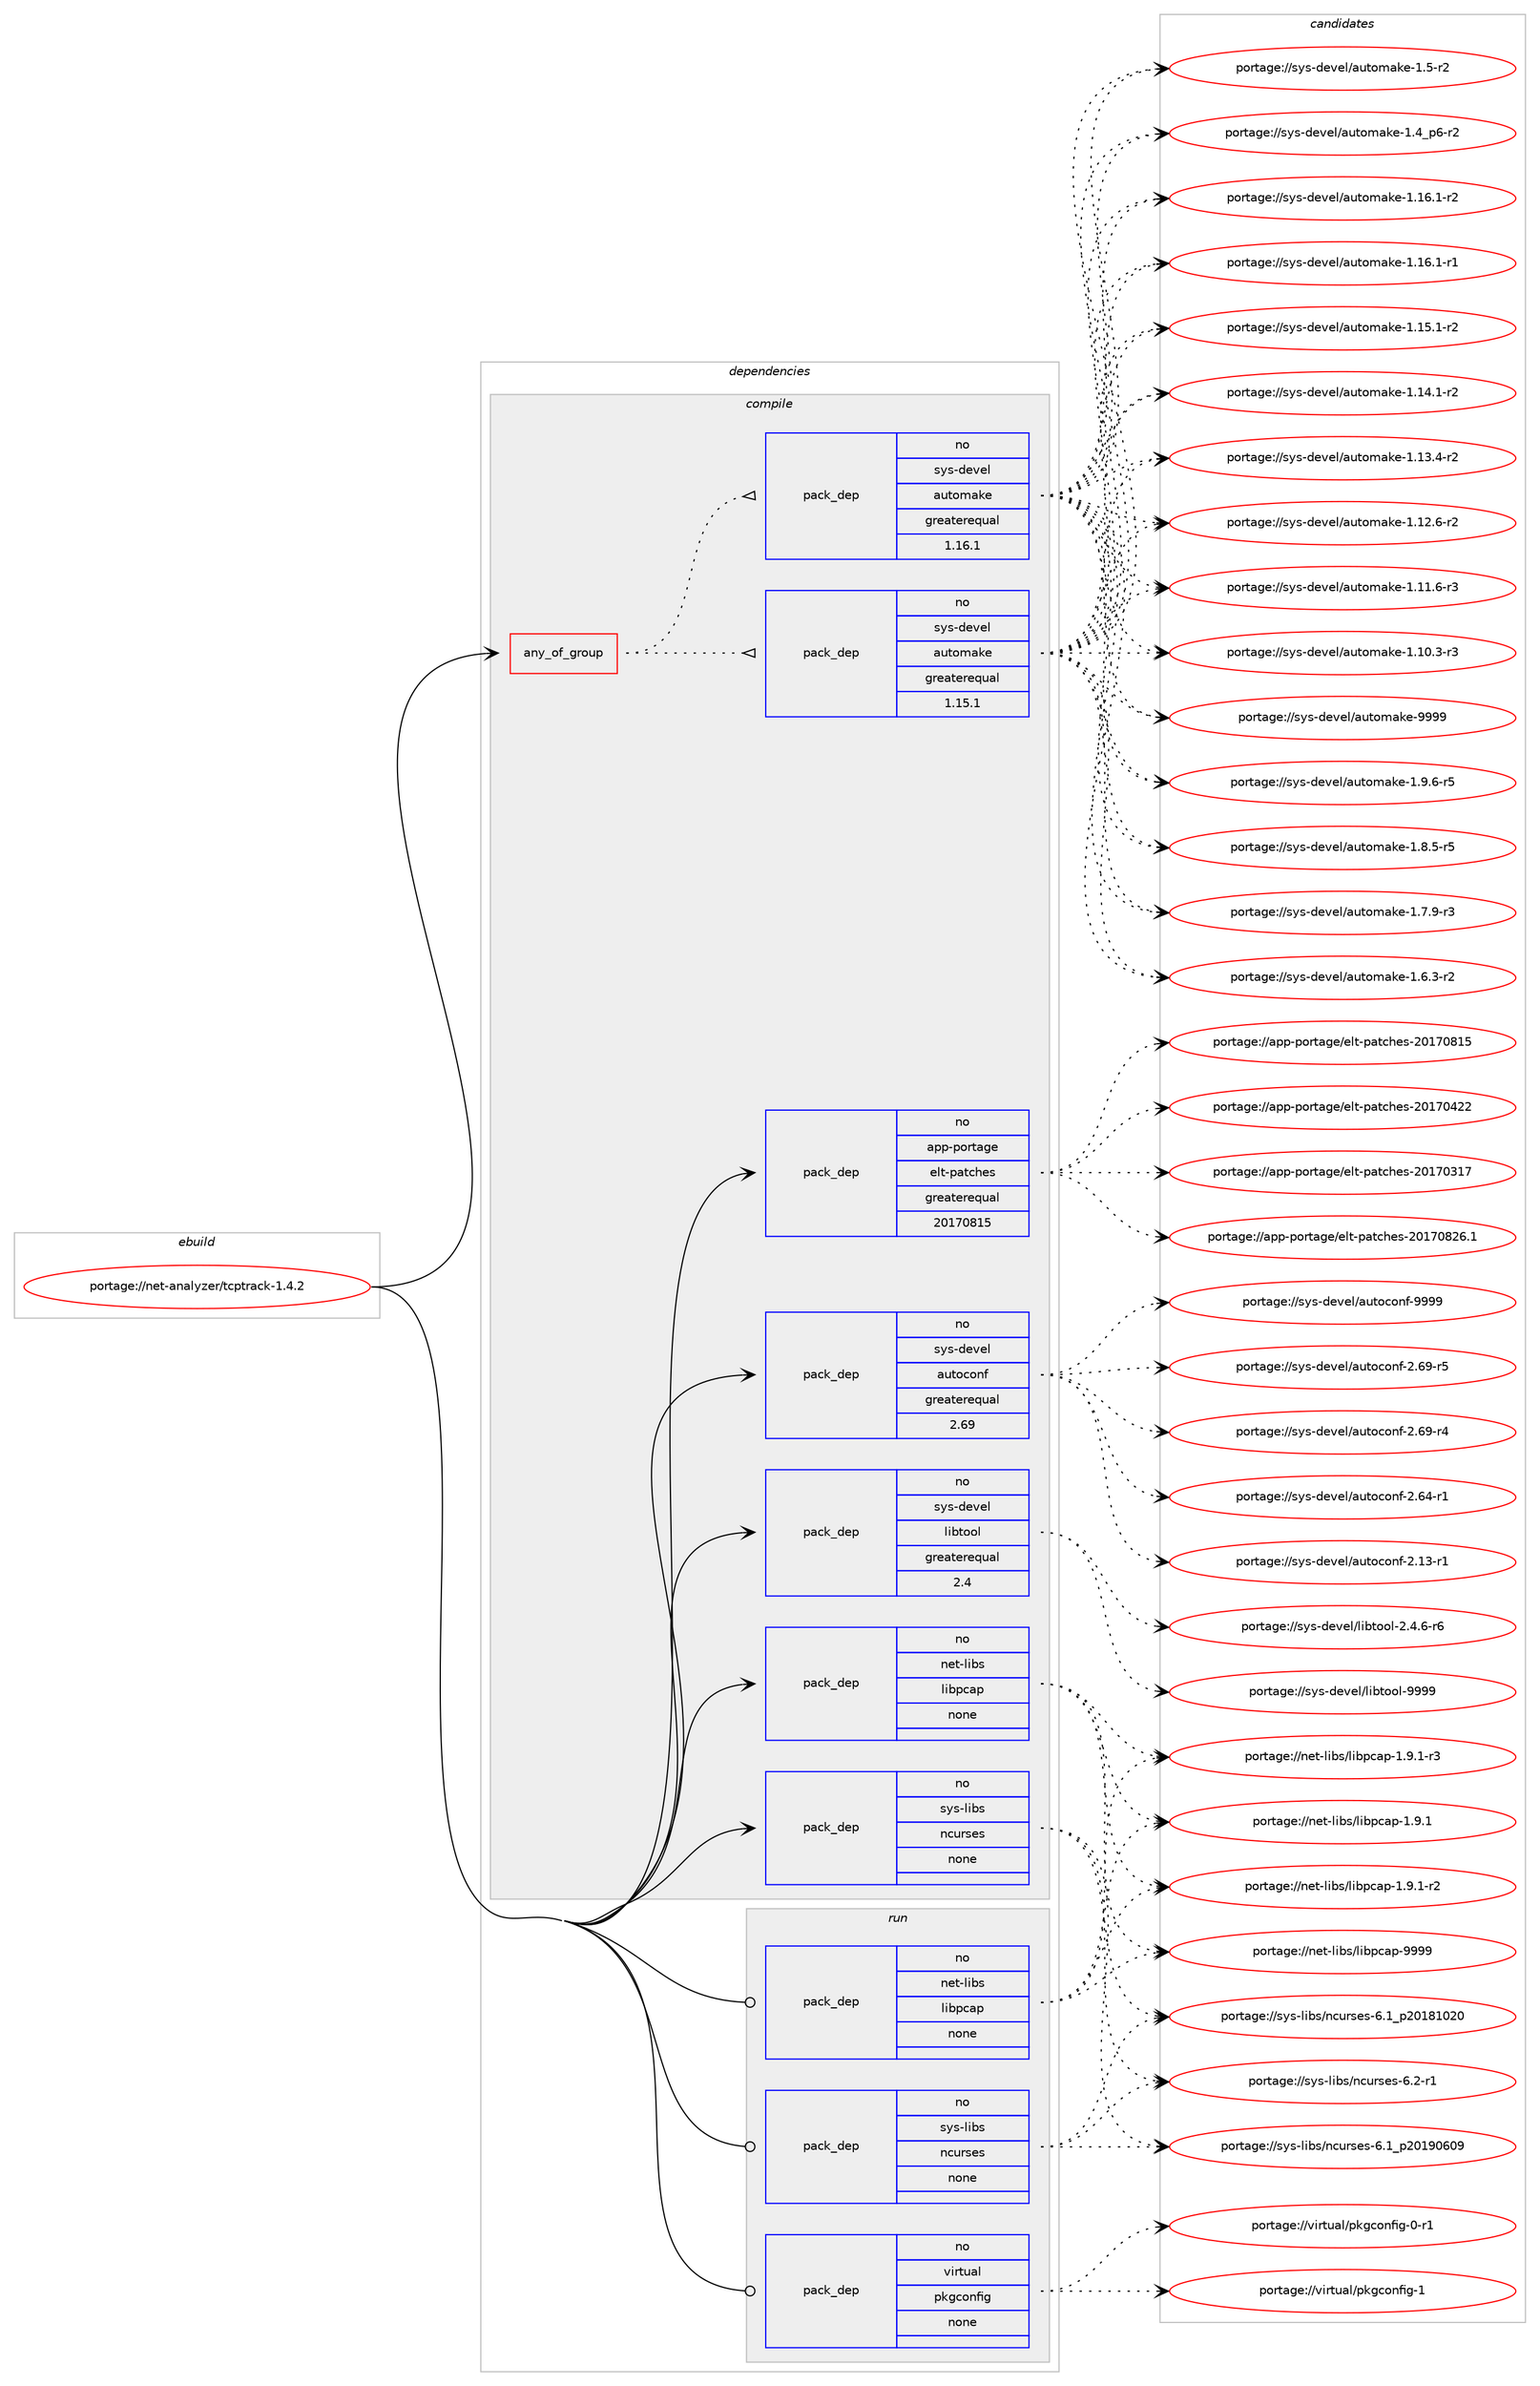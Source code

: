 digraph prolog {

# *************
# Graph options
# *************

newrank=true;
concentrate=true;
compound=true;
graph [rankdir=LR,fontname=Helvetica,fontsize=10,ranksep=1.5];#, ranksep=2.5, nodesep=0.2];
edge  [arrowhead=vee];
node  [fontname=Helvetica,fontsize=10];

# **********
# The ebuild
# **********

subgraph cluster_leftcol {
color=gray;
rank=same;
label=<<i>ebuild</i>>;
id [label="portage://net-analyzer/tcptrack-1.4.2", color=red, width=4, href="../net-analyzer/tcptrack-1.4.2.svg"];
}

# ****************
# The dependencies
# ****************

subgraph cluster_midcol {
color=gray;
label=<<i>dependencies</i>>;
subgraph cluster_compile {
fillcolor="#eeeeee";
style=filled;
label=<<i>compile</i>>;
subgraph any1587 {
dependency88871 [label=<<TABLE BORDER="0" CELLBORDER="1" CELLSPACING="0" CELLPADDING="4"><TR><TD CELLPADDING="10">any_of_group</TD></TR></TABLE>>, shape=none, color=red];subgraph pack67890 {
dependency88872 [label=<<TABLE BORDER="0" CELLBORDER="1" CELLSPACING="0" CELLPADDING="4" WIDTH="220"><TR><TD ROWSPAN="6" CELLPADDING="30">pack_dep</TD></TR><TR><TD WIDTH="110">no</TD></TR><TR><TD>sys-devel</TD></TR><TR><TD>automake</TD></TR><TR><TD>greaterequal</TD></TR><TR><TD>1.16.1</TD></TR></TABLE>>, shape=none, color=blue];
}
dependency88871:e -> dependency88872:w [weight=20,style="dotted",arrowhead="oinv"];
subgraph pack67891 {
dependency88873 [label=<<TABLE BORDER="0" CELLBORDER="1" CELLSPACING="0" CELLPADDING="4" WIDTH="220"><TR><TD ROWSPAN="6" CELLPADDING="30">pack_dep</TD></TR><TR><TD WIDTH="110">no</TD></TR><TR><TD>sys-devel</TD></TR><TR><TD>automake</TD></TR><TR><TD>greaterequal</TD></TR><TR><TD>1.15.1</TD></TR></TABLE>>, shape=none, color=blue];
}
dependency88871:e -> dependency88873:w [weight=20,style="dotted",arrowhead="oinv"];
}
id:e -> dependency88871:w [weight=20,style="solid",arrowhead="vee"];
subgraph pack67892 {
dependency88874 [label=<<TABLE BORDER="0" CELLBORDER="1" CELLSPACING="0" CELLPADDING="4" WIDTH="220"><TR><TD ROWSPAN="6" CELLPADDING="30">pack_dep</TD></TR><TR><TD WIDTH="110">no</TD></TR><TR><TD>app-portage</TD></TR><TR><TD>elt-patches</TD></TR><TR><TD>greaterequal</TD></TR><TR><TD>20170815</TD></TR></TABLE>>, shape=none, color=blue];
}
id:e -> dependency88874:w [weight=20,style="solid",arrowhead="vee"];
subgraph pack67893 {
dependency88875 [label=<<TABLE BORDER="0" CELLBORDER="1" CELLSPACING="0" CELLPADDING="4" WIDTH="220"><TR><TD ROWSPAN="6" CELLPADDING="30">pack_dep</TD></TR><TR><TD WIDTH="110">no</TD></TR><TR><TD>net-libs</TD></TR><TR><TD>libpcap</TD></TR><TR><TD>none</TD></TR><TR><TD></TD></TR></TABLE>>, shape=none, color=blue];
}
id:e -> dependency88875:w [weight=20,style="solid",arrowhead="vee"];
subgraph pack67894 {
dependency88876 [label=<<TABLE BORDER="0" CELLBORDER="1" CELLSPACING="0" CELLPADDING="4" WIDTH="220"><TR><TD ROWSPAN="6" CELLPADDING="30">pack_dep</TD></TR><TR><TD WIDTH="110">no</TD></TR><TR><TD>sys-devel</TD></TR><TR><TD>autoconf</TD></TR><TR><TD>greaterequal</TD></TR><TR><TD>2.69</TD></TR></TABLE>>, shape=none, color=blue];
}
id:e -> dependency88876:w [weight=20,style="solid",arrowhead="vee"];
subgraph pack67895 {
dependency88877 [label=<<TABLE BORDER="0" CELLBORDER="1" CELLSPACING="0" CELLPADDING="4" WIDTH="220"><TR><TD ROWSPAN="6" CELLPADDING="30">pack_dep</TD></TR><TR><TD WIDTH="110">no</TD></TR><TR><TD>sys-devel</TD></TR><TR><TD>libtool</TD></TR><TR><TD>greaterequal</TD></TR><TR><TD>2.4</TD></TR></TABLE>>, shape=none, color=blue];
}
id:e -> dependency88877:w [weight=20,style="solid",arrowhead="vee"];
subgraph pack67896 {
dependency88878 [label=<<TABLE BORDER="0" CELLBORDER="1" CELLSPACING="0" CELLPADDING="4" WIDTH="220"><TR><TD ROWSPAN="6" CELLPADDING="30">pack_dep</TD></TR><TR><TD WIDTH="110">no</TD></TR><TR><TD>sys-libs</TD></TR><TR><TD>ncurses</TD></TR><TR><TD>none</TD></TR><TR><TD></TD></TR></TABLE>>, shape=none, color=blue];
}
id:e -> dependency88878:w [weight=20,style="solid",arrowhead="vee"];
}
subgraph cluster_compileandrun {
fillcolor="#eeeeee";
style=filled;
label=<<i>compile and run</i>>;
}
subgraph cluster_run {
fillcolor="#eeeeee";
style=filled;
label=<<i>run</i>>;
subgraph pack67897 {
dependency88879 [label=<<TABLE BORDER="0" CELLBORDER="1" CELLSPACING="0" CELLPADDING="4" WIDTH="220"><TR><TD ROWSPAN="6" CELLPADDING="30">pack_dep</TD></TR><TR><TD WIDTH="110">no</TD></TR><TR><TD>net-libs</TD></TR><TR><TD>libpcap</TD></TR><TR><TD>none</TD></TR><TR><TD></TD></TR></TABLE>>, shape=none, color=blue];
}
id:e -> dependency88879:w [weight=20,style="solid",arrowhead="odot"];
subgraph pack67898 {
dependency88880 [label=<<TABLE BORDER="0" CELLBORDER="1" CELLSPACING="0" CELLPADDING="4" WIDTH="220"><TR><TD ROWSPAN="6" CELLPADDING="30">pack_dep</TD></TR><TR><TD WIDTH="110">no</TD></TR><TR><TD>sys-libs</TD></TR><TR><TD>ncurses</TD></TR><TR><TD>none</TD></TR><TR><TD></TD></TR></TABLE>>, shape=none, color=blue];
}
id:e -> dependency88880:w [weight=20,style="solid",arrowhead="odot"];
subgraph pack67899 {
dependency88881 [label=<<TABLE BORDER="0" CELLBORDER="1" CELLSPACING="0" CELLPADDING="4" WIDTH="220"><TR><TD ROWSPAN="6" CELLPADDING="30">pack_dep</TD></TR><TR><TD WIDTH="110">no</TD></TR><TR><TD>virtual</TD></TR><TR><TD>pkgconfig</TD></TR><TR><TD>none</TD></TR><TR><TD></TD></TR></TABLE>>, shape=none, color=blue];
}
id:e -> dependency88881:w [weight=20,style="solid",arrowhead="odot"];
}
}

# **************
# The candidates
# **************

subgraph cluster_choices {
rank=same;
color=gray;
label=<<i>candidates</i>>;

subgraph choice67890 {
color=black;
nodesep=1;
choice115121115451001011181011084797117116111109971071014557575757 [label="portage://sys-devel/automake-9999", color=red, width=4,href="../sys-devel/automake-9999.svg"];
choice115121115451001011181011084797117116111109971071014549465746544511453 [label="portage://sys-devel/automake-1.9.6-r5", color=red, width=4,href="../sys-devel/automake-1.9.6-r5.svg"];
choice115121115451001011181011084797117116111109971071014549465646534511453 [label="portage://sys-devel/automake-1.8.5-r5", color=red, width=4,href="../sys-devel/automake-1.8.5-r5.svg"];
choice115121115451001011181011084797117116111109971071014549465546574511451 [label="portage://sys-devel/automake-1.7.9-r3", color=red, width=4,href="../sys-devel/automake-1.7.9-r3.svg"];
choice115121115451001011181011084797117116111109971071014549465446514511450 [label="portage://sys-devel/automake-1.6.3-r2", color=red, width=4,href="../sys-devel/automake-1.6.3-r2.svg"];
choice11512111545100101118101108479711711611110997107101454946534511450 [label="portage://sys-devel/automake-1.5-r2", color=red, width=4,href="../sys-devel/automake-1.5-r2.svg"];
choice115121115451001011181011084797117116111109971071014549465295112544511450 [label="portage://sys-devel/automake-1.4_p6-r2", color=red, width=4,href="../sys-devel/automake-1.4_p6-r2.svg"];
choice11512111545100101118101108479711711611110997107101454946495446494511450 [label="portage://sys-devel/automake-1.16.1-r2", color=red, width=4,href="../sys-devel/automake-1.16.1-r2.svg"];
choice11512111545100101118101108479711711611110997107101454946495446494511449 [label="portage://sys-devel/automake-1.16.1-r1", color=red, width=4,href="../sys-devel/automake-1.16.1-r1.svg"];
choice11512111545100101118101108479711711611110997107101454946495346494511450 [label="portage://sys-devel/automake-1.15.1-r2", color=red, width=4,href="../sys-devel/automake-1.15.1-r2.svg"];
choice11512111545100101118101108479711711611110997107101454946495246494511450 [label="portage://sys-devel/automake-1.14.1-r2", color=red, width=4,href="../sys-devel/automake-1.14.1-r2.svg"];
choice11512111545100101118101108479711711611110997107101454946495146524511450 [label="portage://sys-devel/automake-1.13.4-r2", color=red, width=4,href="../sys-devel/automake-1.13.4-r2.svg"];
choice11512111545100101118101108479711711611110997107101454946495046544511450 [label="portage://sys-devel/automake-1.12.6-r2", color=red, width=4,href="../sys-devel/automake-1.12.6-r2.svg"];
choice11512111545100101118101108479711711611110997107101454946494946544511451 [label="portage://sys-devel/automake-1.11.6-r3", color=red, width=4,href="../sys-devel/automake-1.11.6-r3.svg"];
choice11512111545100101118101108479711711611110997107101454946494846514511451 [label="portage://sys-devel/automake-1.10.3-r3", color=red, width=4,href="../sys-devel/automake-1.10.3-r3.svg"];
dependency88872:e -> choice115121115451001011181011084797117116111109971071014557575757:w [style=dotted,weight="100"];
dependency88872:e -> choice115121115451001011181011084797117116111109971071014549465746544511453:w [style=dotted,weight="100"];
dependency88872:e -> choice115121115451001011181011084797117116111109971071014549465646534511453:w [style=dotted,weight="100"];
dependency88872:e -> choice115121115451001011181011084797117116111109971071014549465546574511451:w [style=dotted,weight="100"];
dependency88872:e -> choice115121115451001011181011084797117116111109971071014549465446514511450:w [style=dotted,weight="100"];
dependency88872:e -> choice11512111545100101118101108479711711611110997107101454946534511450:w [style=dotted,weight="100"];
dependency88872:e -> choice115121115451001011181011084797117116111109971071014549465295112544511450:w [style=dotted,weight="100"];
dependency88872:e -> choice11512111545100101118101108479711711611110997107101454946495446494511450:w [style=dotted,weight="100"];
dependency88872:e -> choice11512111545100101118101108479711711611110997107101454946495446494511449:w [style=dotted,weight="100"];
dependency88872:e -> choice11512111545100101118101108479711711611110997107101454946495346494511450:w [style=dotted,weight="100"];
dependency88872:e -> choice11512111545100101118101108479711711611110997107101454946495246494511450:w [style=dotted,weight="100"];
dependency88872:e -> choice11512111545100101118101108479711711611110997107101454946495146524511450:w [style=dotted,weight="100"];
dependency88872:e -> choice11512111545100101118101108479711711611110997107101454946495046544511450:w [style=dotted,weight="100"];
dependency88872:e -> choice11512111545100101118101108479711711611110997107101454946494946544511451:w [style=dotted,weight="100"];
dependency88872:e -> choice11512111545100101118101108479711711611110997107101454946494846514511451:w [style=dotted,weight="100"];
}
subgraph choice67891 {
color=black;
nodesep=1;
choice115121115451001011181011084797117116111109971071014557575757 [label="portage://sys-devel/automake-9999", color=red, width=4,href="../sys-devel/automake-9999.svg"];
choice115121115451001011181011084797117116111109971071014549465746544511453 [label="portage://sys-devel/automake-1.9.6-r5", color=red, width=4,href="../sys-devel/automake-1.9.6-r5.svg"];
choice115121115451001011181011084797117116111109971071014549465646534511453 [label="portage://sys-devel/automake-1.8.5-r5", color=red, width=4,href="../sys-devel/automake-1.8.5-r5.svg"];
choice115121115451001011181011084797117116111109971071014549465546574511451 [label="portage://sys-devel/automake-1.7.9-r3", color=red, width=4,href="../sys-devel/automake-1.7.9-r3.svg"];
choice115121115451001011181011084797117116111109971071014549465446514511450 [label="portage://sys-devel/automake-1.6.3-r2", color=red, width=4,href="../sys-devel/automake-1.6.3-r2.svg"];
choice11512111545100101118101108479711711611110997107101454946534511450 [label="portage://sys-devel/automake-1.5-r2", color=red, width=4,href="../sys-devel/automake-1.5-r2.svg"];
choice115121115451001011181011084797117116111109971071014549465295112544511450 [label="portage://sys-devel/automake-1.4_p6-r2", color=red, width=4,href="../sys-devel/automake-1.4_p6-r2.svg"];
choice11512111545100101118101108479711711611110997107101454946495446494511450 [label="portage://sys-devel/automake-1.16.1-r2", color=red, width=4,href="../sys-devel/automake-1.16.1-r2.svg"];
choice11512111545100101118101108479711711611110997107101454946495446494511449 [label="portage://sys-devel/automake-1.16.1-r1", color=red, width=4,href="../sys-devel/automake-1.16.1-r1.svg"];
choice11512111545100101118101108479711711611110997107101454946495346494511450 [label="portage://sys-devel/automake-1.15.1-r2", color=red, width=4,href="../sys-devel/automake-1.15.1-r2.svg"];
choice11512111545100101118101108479711711611110997107101454946495246494511450 [label="portage://sys-devel/automake-1.14.1-r2", color=red, width=4,href="../sys-devel/automake-1.14.1-r2.svg"];
choice11512111545100101118101108479711711611110997107101454946495146524511450 [label="portage://sys-devel/automake-1.13.4-r2", color=red, width=4,href="../sys-devel/automake-1.13.4-r2.svg"];
choice11512111545100101118101108479711711611110997107101454946495046544511450 [label="portage://sys-devel/automake-1.12.6-r2", color=red, width=4,href="../sys-devel/automake-1.12.6-r2.svg"];
choice11512111545100101118101108479711711611110997107101454946494946544511451 [label="portage://sys-devel/automake-1.11.6-r3", color=red, width=4,href="../sys-devel/automake-1.11.6-r3.svg"];
choice11512111545100101118101108479711711611110997107101454946494846514511451 [label="portage://sys-devel/automake-1.10.3-r3", color=red, width=4,href="../sys-devel/automake-1.10.3-r3.svg"];
dependency88873:e -> choice115121115451001011181011084797117116111109971071014557575757:w [style=dotted,weight="100"];
dependency88873:e -> choice115121115451001011181011084797117116111109971071014549465746544511453:w [style=dotted,weight="100"];
dependency88873:e -> choice115121115451001011181011084797117116111109971071014549465646534511453:w [style=dotted,weight="100"];
dependency88873:e -> choice115121115451001011181011084797117116111109971071014549465546574511451:w [style=dotted,weight="100"];
dependency88873:e -> choice115121115451001011181011084797117116111109971071014549465446514511450:w [style=dotted,weight="100"];
dependency88873:e -> choice11512111545100101118101108479711711611110997107101454946534511450:w [style=dotted,weight="100"];
dependency88873:e -> choice115121115451001011181011084797117116111109971071014549465295112544511450:w [style=dotted,weight="100"];
dependency88873:e -> choice11512111545100101118101108479711711611110997107101454946495446494511450:w [style=dotted,weight="100"];
dependency88873:e -> choice11512111545100101118101108479711711611110997107101454946495446494511449:w [style=dotted,weight="100"];
dependency88873:e -> choice11512111545100101118101108479711711611110997107101454946495346494511450:w [style=dotted,weight="100"];
dependency88873:e -> choice11512111545100101118101108479711711611110997107101454946495246494511450:w [style=dotted,weight="100"];
dependency88873:e -> choice11512111545100101118101108479711711611110997107101454946495146524511450:w [style=dotted,weight="100"];
dependency88873:e -> choice11512111545100101118101108479711711611110997107101454946495046544511450:w [style=dotted,weight="100"];
dependency88873:e -> choice11512111545100101118101108479711711611110997107101454946494946544511451:w [style=dotted,weight="100"];
dependency88873:e -> choice11512111545100101118101108479711711611110997107101454946494846514511451:w [style=dotted,weight="100"];
}
subgraph choice67892 {
color=black;
nodesep=1;
choice971121124511211111411697103101471011081164511297116991041011154550484955485650544649 [label="portage://app-portage/elt-patches-20170826.1", color=red, width=4,href="../app-portage/elt-patches-20170826.1.svg"];
choice97112112451121111141169710310147101108116451129711699104101115455048495548564953 [label="portage://app-portage/elt-patches-20170815", color=red, width=4,href="../app-portage/elt-patches-20170815.svg"];
choice97112112451121111141169710310147101108116451129711699104101115455048495548525050 [label="portage://app-portage/elt-patches-20170422", color=red, width=4,href="../app-portage/elt-patches-20170422.svg"];
choice97112112451121111141169710310147101108116451129711699104101115455048495548514955 [label="portage://app-portage/elt-patches-20170317", color=red, width=4,href="../app-portage/elt-patches-20170317.svg"];
dependency88874:e -> choice971121124511211111411697103101471011081164511297116991041011154550484955485650544649:w [style=dotted,weight="100"];
dependency88874:e -> choice97112112451121111141169710310147101108116451129711699104101115455048495548564953:w [style=dotted,weight="100"];
dependency88874:e -> choice97112112451121111141169710310147101108116451129711699104101115455048495548525050:w [style=dotted,weight="100"];
dependency88874:e -> choice97112112451121111141169710310147101108116451129711699104101115455048495548514955:w [style=dotted,weight="100"];
}
subgraph choice67893 {
color=black;
nodesep=1;
choice1101011164510810598115471081059811299971124557575757 [label="portage://net-libs/libpcap-9999", color=red, width=4,href="../net-libs/libpcap-9999.svg"];
choice1101011164510810598115471081059811299971124549465746494511451 [label="portage://net-libs/libpcap-1.9.1-r3", color=red, width=4,href="../net-libs/libpcap-1.9.1-r3.svg"];
choice1101011164510810598115471081059811299971124549465746494511450 [label="portage://net-libs/libpcap-1.9.1-r2", color=red, width=4,href="../net-libs/libpcap-1.9.1-r2.svg"];
choice110101116451081059811547108105981129997112454946574649 [label="portage://net-libs/libpcap-1.9.1", color=red, width=4,href="../net-libs/libpcap-1.9.1.svg"];
dependency88875:e -> choice1101011164510810598115471081059811299971124557575757:w [style=dotted,weight="100"];
dependency88875:e -> choice1101011164510810598115471081059811299971124549465746494511451:w [style=dotted,weight="100"];
dependency88875:e -> choice1101011164510810598115471081059811299971124549465746494511450:w [style=dotted,weight="100"];
dependency88875:e -> choice110101116451081059811547108105981129997112454946574649:w [style=dotted,weight="100"];
}
subgraph choice67894 {
color=black;
nodesep=1;
choice115121115451001011181011084797117116111991111101024557575757 [label="portage://sys-devel/autoconf-9999", color=red, width=4,href="../sys-devel/autoconf-9999.svg"];
choice1151211154510010111810110847971171161119911111010245504654574511453 [label="portage://sys-devel/autoconf-2.69-r5", color=red, width=4,href="../sys-devel/autoconf-2.69-r5.svg"];
choice1151211154510010111810110847971171161119911111010245504654574511452 [label="portage://sys-devel/autoconf-2.69-r4", color=red, width=4,href="../sys-devel/autoconf-2.69-r4.svg"];
choice1151211154510010111810110847971171161119911111010245504654524511449 [label="portage://sys-devel/autoconf-2.64-r1", color=red, width=4,href="../sys-devel/autoconf-2.64-r1.svg"];
choice1151211154510010111810110847971171161119911111010245504649514511449 [label="portage://sys-devel/autoconf-2.13-r1", color=red, width=4,href="../sys-devel/autoconf-2.13-r1.svg"];
dependency88876:e -> choice115121115451001011181011084797117116111991111101024557575757:w [style=dotted,weight="100"];
dependency88876:e -> choice1151211154510010111810110847971171161119911111010245504654574511453:w [style=dotted,weight="100"];
dependency88876:e -> choice1151211154510010111810110847971171161119911111010245504654574511452:w [style=dotted,weight="100"];
dependency88876:e -> choice1151211154510010111810110847971171161119911111010245504654524511449:w [style=dotted,weight="100"];
dependency88876:e -> choice1151211154510010111810110847971171161119911111010245504649514511449:w [style=dotted,weight="100"];
}
subgraph choice67895 {
color=black;
nodesep=1;
choice1151211154510010111810110847108105981161111111084557575757 [label="portage://sys-devel/libtool-9999", color=red, width=4,href="../sys-devel/libtool-9999.svg"];
choice1151211154510010111810110847108105981161111111084550465246544511454 [label="portage://sys-devel/libtool-2.4.6-r6", color=red, width=4,href="../sys-devel/libtool-2.4.6-r6.svg"];
dependency88877:e -> choice1151211154510010111810110847108105981161111111084557575757:w [style=dotted,weight="100"];
dependency88877:e -> choice1151211154510010111810110847108105981161111111084550465246544511454:w [style=dotted,weight="100"];
}
subgraph choice67896 {
color=black;
nodesep=1;
choice11512111545108105981154711099117114115101115455446504511449 [label="portage://sys-libs/ncurses-6.2-r1", color=red, width=4,href="../sys-libs/ncurses-6.2-r1.svg"];
choice1151211154510810598115471109911711411510111545544649951125048495748544857 [label="portage://sys-libs/ncurses-6.1_p20190609", color=red, width=4,href="../sys-libs/ncurses-6.1_p20190609.svg"];
choice1151211154510810598115471109911711411510111545544649951125048495649485048 [label="portage://sys-libs/ncurses-6.1_p20181020", color=red, width=4,href="../sys-libs/ncurses-6.1_p20181020.svg"];
dependency88878:e -> choice11512111545108105981154711099117114115101115455446504511449:w [style=dotted,weight="100"];
dependency88878:e -> choice1151211154510810598115471109911711411510111545544649951125048495748544857:w [style=dotted,weight="100"];
dependency88878:e -> choice1151211154510810598115471109911711411510111545544649951125048495649485048:w [style=dotted,weight="100"];
}
subgraph choice67897 {
color=black;
nodesep=1;
choice1101011164510810598115471081059811299971124557575757 [label="portage://net-libs/libpcap-9999", color=red, width=4,href="../net-libs/libpcap-9999.svg"];
choice1101011164510810598115471081059811299971124549465746494511451 [label="portage://net-libs/libpcap-1.9.1-r3", color=red, width=4,href="../net-libs/libpcap-1.9.1-r3.svg"];
choice1101011164510810598115471081059811299971124549465746494511450 [label="portage://net-libs/libpcap-1.9.1-r2", color=red, width=4,href="../net-libs/libpcap-1.9.1-r2.svg"];
choice110101116451081059811547108105981129997112454946574649 [label="portage://net-libs/libpcap-1.9.1", color=red, width=4,href="../net-libs/libpcap-1.9.1.svg"];
dependency88879:e -> choice1101011164510810598115471081059811299971124557575757:w [style=dotted,weight="100"];
dependency88879:e -> choice1101011164510810598115471081059811299971124549465746494511451:w [style=dotted,weight="100"];
dependency88879:e -> choice1101011164510810598115471081059811299971124549465746494511450:w [style=dotted,weight="100"];
dependency88879:e -> choice110101116451081059811547108105981129997112454946574649:w [style=dotted,weight="100"];
}
subgraph choice67898 {
color=black;
nodesep=1;
choice11512111545108105981154711099117114115101115455446504511449 [label="portage://sys-libs/ncurses-6.2-r1", color=red, width=4,href="../sys-libs/ncurses-6.2-r1.svg"];
choice1151211154510810598115471109911711411510111545544649951125048495748544857 [label="portage://sys-libs/ncurses-6.1_p20190609", color=red, width=4,href="../sys-libs/ncurses-6.1_p20190609.svg"];
choice1151211154510810598115471109911711411510111545544649951125048495649485048 [label="portage://sys-libs/ncurses-6.1_p20181020", color=red, width=4,href="../sys-libs/ncurses-6.1_p20181020.svg"];
dependency88880:e -> choice11512111545108105981154711099117114115101115455446504511449:w [style=dotted,weight="100"];
dependency88880:e -> choice1151211154510810598115471109911711411510111545544649951125048495748544857:w [style=dotted,weight="100"];
dependency88880:e -> choice1151211154510810598115471109911711411510111545544649951125048495649485048:w [style=dotted,weight="100"];
}
subgraph choice67899 {
color=black;
nodesep=1;
choice1181051141161179710847112107103991111101021051034549 [label="portage://virtual/pkgconfig-1", color=red, width=4,href="../virtual/pkgconfig-1.svg"];
choice11810511411611797108471121071039911111010210510345484511449 [label="portage://virtual/pkgconfig-0-r1", color=red, width=4,href="../virtual/pkgconfig-0-r1.svg"];
dependency88881:e -> choice1181051141161179710847112107103991111101021051034549:w [style=dotted,weight="100"];
dependency88881:e -> choice11810511411611797108471121071039911111010210510345484511449:w [style=dotted,weight="100"];
}
}

}

